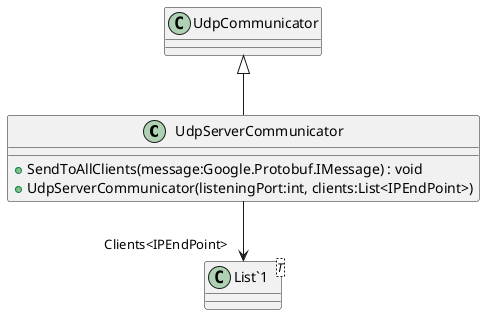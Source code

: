 @startuml
class UdpServerCommunicator {
    + SendToAllClients(message:Google.Protobuf.IMessage) : void
    + UdpServerCommunicator(listeningPort:int, clients:List<IPEndPoint>)
}
class "List`1"<T> {
}
UdpCommunicator <|-- UdpServerCommunicator
UdpServerCommunicator --> "Clients<IPEndPoint>" "List`1"
@enduml
